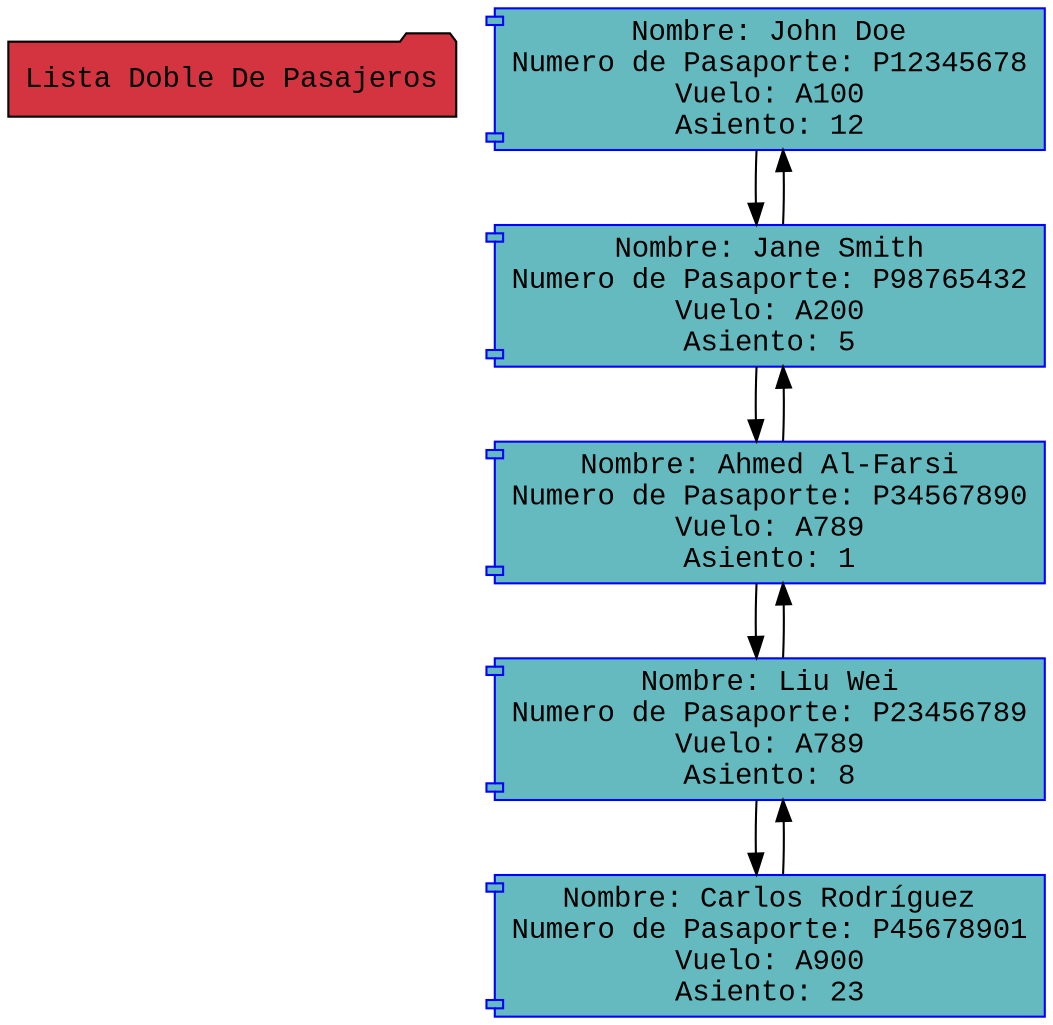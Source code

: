 digraph lista_doble {
node [fontname="Courier New"];
node [shape=component, style=filled, color=blue, fillcolor="#65babf"];
"Node 0" [shape=folder, color=black, fillcolor="#d43440" label="Lista Doble De Pasajeros"];
"Node 1" [label="Nombre: John Doe\nNumero de Pasaporte: P12345678\nVuelo: A100\nAsiento: 12"];
"Node 2" [label="Nombre: Jane Smith\nNumero de Pasaporte: P98765432\nVuelo: A200\nAsiento: 5"];
"Node 1" -> "Node 2";
"Node 2" -> "Node 1";
"Node 3" [label="Nombre: Ahmed Al-Farsi\nNumero de Pasaporte: P34567890\nVuelo: A789\nAsiento: 1"];
"Node 2" -> "Node 3";
"Node 3" -> "Node 2";
"Node 4" [label="Nombre: Liu Wei\nNumero de Pasaporte: P23456789\nVuelo: A789\nAsiento: 8"];
"Node 3" -> "Node 4";
"Node 4" -> "Node 3";
"Node 5" [label="Nombre: Carlos Rodríguez\nNumero de Pasaporte: P45678901\nVuelo: A900\nAsiento: 23"];
"Node 4" -> "Node 5";
"Node 5" -> "Node 4";
}
